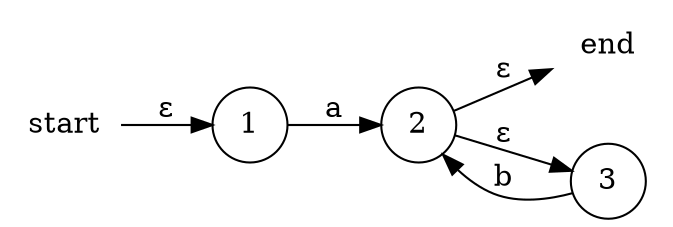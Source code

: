 digraph { 


rankdir="LR";

node[shape = plaintext];
	start [label = "start"];
	end [label = "end"];

node[shape = circle];
	1 [label = "1"];
	2 [label = "2"];
	3 [label = "3"];

start -> 1 [label = "&epsilon;"]
1 -> 2 [label="a"];
2 -> 3 [label="&epsilon;"];
3 -> 2 [label="b"];
2 -> end [label="&epsilon;"];

}